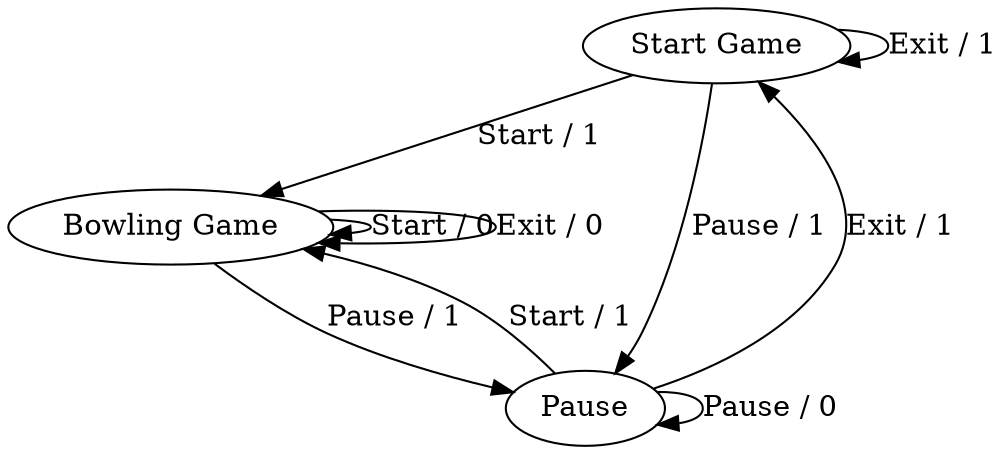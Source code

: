 digraph{
    	graph [version="bowling"];
"Start Game"
"Bowling Game"
"Pause"

"Start Game" -> "Bowling Game" [label="Start / 1"]
"Start Game" -> "Start Game" [label="Exit / 1"]
"Start Game" -> "Pause" [label="Pause / 1"] 
"Bowling Game" -> "Bowling Game" [label="Start / 0"] 
"Bowling Game" -> "Bowling Game" [label="Exit / 0"]
"Bowling Game" -> "Pause" [label="Pause / 1"]
"Pause"  -> "Bowling Game" [label="Start / 1"]
"Pause"  -> "Start Game" [label="Exit / 1"]
"Pause"  -> "Pause" [label="Pause / 0"] 
}


